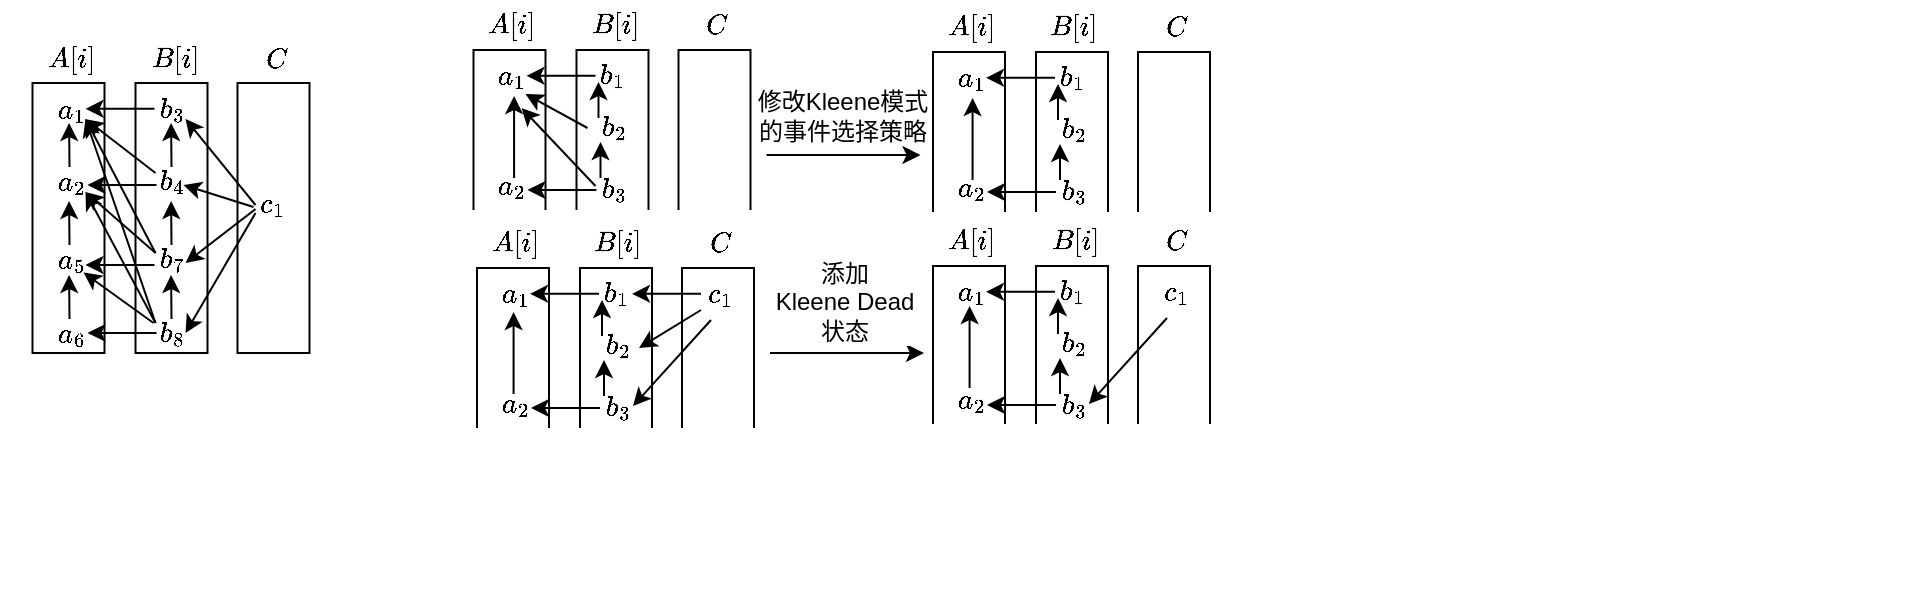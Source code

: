 <mxfile version="26.1.0">
  <diagram name="第 1 页" id="AI3fLJ1SrW26-yVC4oN6">
    <mxGraphModel dx="237" dy="973" grid="0" gridSize="10" guides="1" tooltips="1" connect="1" arrows="1" fold="1" page="0" pageScale="1" pageWidth="1200" pageHeight="1920" math="1" shadow="0">
      <root>
        <mxCell id="0" />
        <mxCell id="1" parent="0" />
        <mxCell id="QqardKdHSsVyAJ3v5-Pz-20" value="" style="group" vertex="1" connectable="0" parent="1">
          <mxGeometry x="1340.25" y="-164" width="47.5" height="135" as="geometry" />
        </mxCell>
        <mxCell id="QqardKdHSsVyAJ3v5-Pz-21" value="" style="rounded=0;whiteSpace=wrap;html=1;" vertex="1" parent="QqardKdHSsVyAJ3v5-Pz-20">
          <mxGeometry x="5" width="36" height="135" as="geometry" />
        </mxCell>
        <mxCell id="QqardKdHSsVyAJ3v5-Pz-22" value="`b_1`" style="text;html=1;align=center;verticalAlign=middle;resizable=0;points=[];autosize=1;strokeColor=none;fillColor=none;" vertex="1" parent="QqardKdHSsVyAJ3v5-Pz-20">
          <mxGeometry width="46" height="26" as="geometry" />
        </mxCell>
        <mxCell id="QqardKdHSsVyAJ3v5-Pz-23" value="`b_2`" style="text;html=1;align=center;verticalAlign=middle;resizable=0;points=[];autosize=1;strokeColor=none;fillColor=none;" vertex="1" parent="QqardKdHSsVyAJ3v5-Pz-20">
          <mxGeometry x="0.75" y="26" width="46" height="26" as="geometry" />
        </mxCell>
        <mxCell id="QqardKdHSsVyAJ3v5-Pz-24" value="`b_3`" style="text;html=1;align=center;verticalAlign=middle;resizable=0;points=[];autosize=1;strokeColor=none;fillColor=none;" vertex="1" parent="QqardKdHSsVyAJ3v5-Pz-20">
          <mxGeometry x="0.75" y="57" width="46" height="26" as="geometry" />
        </mxCell>
        <mxCell id="QqardKdHSsVyAJ3v5-Pz-25" value="" style="endArrow=classic;html=1;rounded=0;" edge="1" parent="QqardKdHSsVyAJ3v5-Pz-20">
          <mxGeometry width="50" height="50" relative="1" as="geometry">
            <mxPoint x="16" y="34" as="sourcePoint" />
            <mxPoint x="16" y="16" as="targetPoint" />
          </mxGeometry>
        </mxCell>
        <mxCell id="QqardKdHSsVyAJ3v5-Pz-26" value="" style="endArrow=classic;html=1;rounded=0;" edge="1" parent="QqardKdHSsVyAJ3v5-Pz-20">
          <mxGeometry width="50" height="50" relative="1" as="geometry">
            <mxPoint x="17" y="64" as="sourcePoint" />
            <mxPoint x="17" y="46" as="targetPoint" />
          </mxGeometry>
        </mxCell>
        <mxCell id="QqardKdHSsVyAJ3v5-Pz-27" value="" style="endArrow=classic;html=1;rounded=0;" edge="1" parent="QqardKdHSsVyAJ3v5-Pz-20">
          <mxGeometry width="50" height="50" relative="1" as="geometry">
            <mxPoint x="14.5" y="12.93" as="sourcePoint" />
            <mxPoint x="-20" y="12.93" as="targetPoint" />
          </mxGeometry>
        </mxCell>
        <mxCell id="QqardKdHSsVyAJ3v5-Pz-28" value="" style="group" vertex="1" connectable="0" parent="1">
          <mxGeometry x="1391.25" y="-164" width="49" height="135" as="geometry" />
        </mxCell>
        <mxCell id="QqardKdHSsVyAJ3v5-Pz-29" value="" style="rounded=0;whiteSpace=wrap;html=1;" vertex="1" parent="QqardKdHSsVyAJ3v5-Pz-28">
          <mxGeometry x="5" width="36" height="135" as="geometry" />
        </mxCell>
        <mxCell id="QqardKdHSsVyAJ3v5-Pz-30" value="`A[i]`" style="text;html=1;align=center;verticalAlign=middle;resizable=0;points=[];autosize=1;strokeColor=none;fillColor=none;" vertex="1" parent="1">
          <mxGeometry x="1290.75" y="-189" width="43" height="26" as="geometry" />
        </mxCell>
        <mxCell id="QqardKdHSsVyAJ3v5-Pz-31" value="`B[i]`" style="text;html=1;align=center;verticalAlign=middle;resizable=0;points=[];autosize=1;strokeColor=none;fillColor=none;" vertex="1" parent="1">
          <mxGeometry x="1342" y="-189" width="43" height="26" as="geometry" />
        </mxCell>
        <mxCell id="QqardKdHSsVyAJ3v5-Pz-32" value="`C`" style="text;html=1;align=center;verticalAlign=middle;resizable=0;points=[];autosize=1;strokeColor=none;fillColor=none;" vertex="1" parent="1">
          <mxGeometry x="1397.5" y="-189" width="35" height="26" as="geometry" />
        </mxCell>
        <mxCell id="QqardKdHSsVyAJ3v5-Pz-33" value="" style="rounded=0;whiteSpace=wrap;html=1;fillColor=none;" vertex="1" parent="1">
          <mxGeometry x="1293.75" y="-164" width="36" height="135" as="geometry" />
        </mxCell>
        <mxCell id="QqardKdHSsVyAJ3v5-Pz-34" value="`a_1`" style="text;html=1;align=center;verticalAlign=middle;resizable=0;points=[];autosize=1;strokeColor=none;fillColor=none;" vertex="1" parent="1">
          <mxGeometry x="1289.25" y="-164" width="46" height="26" as="geometry" />
        </mxCell>
        <mxCell id="QqardKdHSsVyAJ3v5-Pz-35" value="" style="rounded=0;whiteSpace=wrap;html=1;strokeColor=none;" vertex="1" parent="1">
          <mxGeometry x="1289.25" y="-84" width="148.5" height="60" as="geometry" />
        </mxCell>
        <mxCell id="QqardKdHSsVyAJ3v5-Pz-36" value="" style="endArrow=classic;html=1;rounded=0;" edge="1" parent="1">
          <mxGeometry width="50" height="50" relative="1" as="geometry">
            <mxPoint x="1350.75" y="-125" as="sourcePoint" />
            <mxPoint x="1319.75" y="-142" as="targetPoint" />
          </mxGeometry>
        </mxCell>
        <mxCell id="QqardKdHSsVyAJ3v5-Pz-37" value="`a_2`" style="text;html=1;align=center;verticalAlign=middle;resizable=0;points=[];autosize=1;strokeColor=none;fillColor=none;" vertex="1" parent="1">
          <mxGeometry x="1289.25" y="-109.5" width="46" height="26" as="geometry" />
        </mxCell>
        <mxCell id="QqardKdHSsVyAJ3v5-Pz-38" value="" style="endArrow=classic;html=1;rounded=0;" edge="1" parent="1">
          <mxGeometry width="50" height="50" relative="1" as="geometry">
            <mxPoint x="1355.25" y="-94.05" as="sourcePoint" />
            <mxPoint x="1320.75" y="-94.05" as="targetPoint" />
          </mxGeometry>
        </mxCell>
        <mxCell id="QqardKdHSsVyAJ3v5-Pz-39" value="" style="endArrow=classic;html=1;rounded=0;" edge="1" parent="1">
          <mxGeometry width="50" height="50" relative="1" as="geometry">
            <mxPoint x="1354.75" y="-96" as="sourcePoint" />
            <mxPoint x="1317.75" y="-135" as="targetPoint" />
          </mxGeometry>
        </mxCell>
        <mxCell id="QqardKdHSsVyAJ3v5-Pz-40" value="" style="group" vertex="1" connectable="0" parent="1">
          <mxGeometry x="1342" y="-55" width="47.5" height="135" as="geometry" />
        </mxCell>
        <mxCell id="QqardKdHSsVyAJ3v5-Pz-41" value="" style="rounded=0;whiteSpace=wrap;html=1;" vertex="1" parent="QqardKdHSsVyAJ3v5-Pz-40">
          <mxGeometry x="5" width="36" height="135" as="geometry" />
        </mxCell>
        <mxCell id="QqardKdHSsVyAJ3v5-Pz-42" value="`b_1`" style="text;html=1;align=center;verticalAlign=middle;resizable=0;points=[];autosize=1;strokeColor=none;fillColor=none;" vertex="1" parent="QqardKdHSsVyAJ3v5-Pz-40">
          <mxGeometry width="46" height="26" as="geometry" />
        </mxCell>
        <mxCell id="QqardKdHSsVyAJ3v5-Pz-43" value="`b_2`" style="text;html=1;align=center;verticalAlign=middle;resizable=0;points=[];autosize=1;strokeColor=none;fillColor=none;" vertex="1" parent="QqardKdHSsVyAJ3v5-Pz-40">
          <mxGeometry x="0.75" y="26" width="46" height="26" as="geometry" />
        </mxCell>
        <mxCell id="QqardKdHSsVyAJ3v5-Pz-44" value="`b_3`" style="text;html=1;align=center;verticalAlign=middle;resizable=0;points=[];autosize=1;strokeColor=none;fillColor=none;" vertex="1" parent="QqardKdHSsVyAJ3v5-Pz-40">
          <mxGeometry x="0.75" y="57" width="46" height="26" as="geometry" />
        </mxCell>
        <mxCell id="QqardKdHSsVyAJ3v5-Pz-45" value="" style="endArrow=classic;html=1;rounded=0;" edge="1" parent="QqardKdHSsVyAJ3v5-Pz-40">
          <mxGeometry width="50" height="50" relative="1" as="geometry">
            <mxPoint x="16" y="34" as="sourcePoint" />
            <mxPoint x="16" y="16" as="targetPoint" />
          </mxGeometry>
        </mxCell>
        <mxCell id="QqardKdHSsVyAJ3v5-Pz-46" value="" style="endArrow=classic;html=1;rounded=0;" edge="1" parent="QqardKdHSsVyAJ3v5-Pz-40">
          <mxGeometry width="50" height="50" relative="1" as="geometry">
            <mxPoint x="17" y="64" as="sourcePoint" />
            <mxPoint x="17" y="46" as="targetPoint" />
          </mxGeometry>
        </mxCell>
        <mxCell id="QqardKdHSsVyAJ3v5-Pz-47" value="" style="endArrow=classic;html=1;rounded=0;" edge="1" parent="QqardKdHSsVyAJ3v5-Pz-40">
          <mxGeometry width="50" height="50" relative="1" as="geometry">
            <mxPoint x="14.5" y="12.93" as="sourcePoint" />
            <mxPoint x="-20" y="12.93" as="targetPoint" />
          </mxGeometry>
        </mxCell>
        <mxCell id="QqardKdHSsVyAJ3v5-Pz-48" value="" style="group" vertex="1" connectable="0" parent="1">
          <mxGeometry x="1393" y="-55" width="47.5" height="135" as="geometry" />
        </mxCell>
        <mxCell id="QqardKdHSsVyAJ3v5-Pz-49" value="" style="rounded=0;whiteSpace=wrap;html=1;" vertex="1" parent="QqardKdHSsVyAJ3v5-Pz-48">
          <mxGeometry x="5" width="36" height="135" as="geometry" />
        </mxCell>
        <mxCell id="QqardKdHSsVyAJ3v5-Pz-50" value="`c_1`" style="text;html=1;align=center;verticalAlign=middle;resizable=0;points=[];autosize=1;strokeColor=none;fillColor=none;" vertex="1" parent="QqardKdHSsVyAJ3v5-Pz-48">
          <mxGeometry x="1" width="45" height="26" as="geometry" />
        </mxCell>
        <mxCell id="QqardKdHSsVyAJ3v5-Pz-51" value="" style="endArrow=classic;html=1;rounded=0;" edge="1" parent="QqardKdHSsVyAJ3v5-Pz-48">
          <mxGeometry width="50" height="50" relative="1" as="geometry">
            <mxPoint x="14.5" y="12.93" as="sourcePoint" />
            <mxPoint x="-20" y="12.93" as="targetPoint" />
          </mxGeometry>
        </mxCell>
        <mxCell id="QqardKdHSsVyAJ3v5-Pz-52" value="`A[i]`" style="text;html=1;align=center;verticalAlign=middle;resizable=0;points=[];autosize=1;strokeColor=none;fillColor=none;" vertex="1" parent="1">
          <mxGeometry x="1292.5" y="-80" width="43" height="26" as="geometry" />
        </mxCell>
        <mxCell id="QqardKdHSsVyAJ3v5-Pz-53" value="`B[i]`" style="text;html=1;align=center;verticalAlign=middle;resizable=0;points=[];autosize=1;strokeColor=none;fillColor=none;" vertex="1" parent="1">
          <mxGeometry x="1343.75" y="-80" width="43" height="26" as="geometry" />
        </mxCell>
        <mxCell id="QqardKdHSsVyAJ3v5-Pz-54" value="`C`" style="text;html=1;align=center;verticalAlign=middle;resizable=0;points=[];autosize=1;strokeColor=none;fillColor=none;" vertex="1" parent="1">
          <mxGeometry x="1399.25" y="-80" width="35" height="26" as="geometry" />
        </mxCell>
        <mxCell id="QqardKdHSsVyAJ3v5-Pz-55" value="" style="rounded=0;whiteSpace=wrap;html=1;fillColor=none;" vertex="1" parent="1">
          <mxGeometry x="1295.5" y="-55" width="36" height="135" as="geometry" />
        </mxCell>
        <mxCell id="QqardKdHSsVyAJ3v5-Pz-56" value="`a_1`" style="text;html=1;align=center;verticalAlign=middle;resizable=0;points=[];autosize=1;strokeColor=none;fillColor=none;" vertex="1" parent="1">
          <mxGeometry x="1291" y="-55" width="46" height="26" as="geometry" />
        </mxCell>
        <mxCell id="QqardKdHSsVyAJ3v5-Pz-57" value="" style="rounded=0;whiteSpace=wrap;html=1;strokeColor=none;" vertex="1" parent="1">
          <mxGeometry x="1291" y="25" width="148.5" height="60" as="geometry" />
        </mxCell>
        <mxCell id="QqardKdHSsVyAJ3v5-Pz-58" value="" style="endArrow=classic;html=1;rounded=0;" edge="1" parent="1">
          <mxGeometry width="50" height="50" relative="1" as="geometry">
            <mxPoint x="1407.5" y="-34" as="sourcePoint" />
            <mxPoint x="1376.5" y="-15" as="targetPoint" />
          </mxGeometry>
        </mxCell>
        <mxCell id="QqardKdHSsVyAJ3v5-Pz-59" value="" style="endArrow=classic;html=1;rounded=0;" edge="1" parent="1">
          <mxGeometry width="50" height="50" relative="1" as="geometry">
            <mxPoint x="1412.5" y="-29" as="sourcePoint" />
            <mxPoint x="1373.5" y="14" as="targetPoint" />
          </mxGeometry>
        </mxCell>
        <mxCell id="QqardKdHSsVyAJ3v5-Pz-60" value="`a_2`" style="text;html=1;align=center;verticalAlign=middle;resizable=0;points=[];autosize=1;strokeColor=none;fillColor=none;" vertex="1" parent="1">
          <mxGeometry x="1291" y="-0.5" width="46" height="26" as="geometry" />
        </mxCell>
        <mxCell id="QqardKdHSsVyAJ3v5-Pz-61" value="" style="endArrow=classic;html=1;rounded=0;" edge="1" parent="1">
          <mxGeometry width="50" height="50" relative="1" as="geometry">
            <mxPoint x="1357" y="14.95" as="sourcePoint" />
            <mxPoint x="1322.5" y="14.95" as="targetPoint" />
          </mxGeometry>
        </mxCell>
        <mxCell id="QqardKdHSsVyAJ3v5-Pz-62" value="" style="group" vertex="1" connectable="0" parent="1">
          <mxGeometry x="1570" y="-163" width="47.5" height="135" as="geometry" />
        </mxCell>
        <mxCell id="QqardKdHSsVyAJ3v5-Pz-63" value="" style="rounded=0;whiteSpace=wrap;html=1;" vertex="1" parent="QqardKdHSsVyAJ3v5-Pz-62">
          <mxGeometry x="5" width="36" height="135" as="geometry" />
        </mxCell>
        <mxCell id="QqardKdHSsVyAJ3v5-Pz-64" value="`b_1`" style="text;html=1;align=center;verticalAlign=middle;resizable=0;points=[];autosize=1;strokeColor=none;fillColor=none;" vertex="1" parent="QqardKdHSsVyAJ3v5-Pz-62">
          <mxGeometry width="46" height="26" as="geometry" />
        </mxCell>
        <mxCell id="QqardKdHSsVyAJ3v5-Pz-65" value="`b_2`" style="text;html=1;align=center;verticalAlign=middle;resizable=0;points=[];autosize=1;strokeColor=none;fillColor=none;" vertex="1" parent="QqardKdHSsVyAJ3v5-Pz-62">
          <mxGeometry x="0.75" y="26" width="46" height="26" as="geometry" />
        </mxCell>
        <mxCell id="QqardKdHSsVyAJ3v5-Pz-66" value="`b_3`" style="text;html=1;align=center;verticalAlign=middle;resizable=0;points=[];autosize=1;strokeColor=none;fillColor=none;" vertex="1" parent="QqardKdHSsVyAJ3v5-Pz-62">
          <mxGeometry x="0.75" y="57" width="46" height="26" as="geometry" />
        </mxCell>
        <mxCell id="QqardKdHSsVyAJ3v5-Pz-67" value="" style="endArrow=classic;html=1;rounded=0;" edge="1" parent="QqardKdHSsVyAJ3v5-Pz-62">
          <mxGeometry width="50" height="50" relative="1" as="geometry">
            <mxPoint x="16" y="34" as="sourcePoint" />
            <mxPoint x="16" y="16" as="targetPoint" />
          </mxGeometry>
        </mxCell>
        <mxCell id="QqardKdHSsVyAJ3v5-Pz-68" value="" style="endArrow=classic;html=1;rounded=0;" edge="1" parent="QqardKdHSsVyAJ3v5-Pz-62">
          <mxGeometry width="50" height="50" relative="1" as="geometry">
            <mxPoint x="17" y="64" as="sourcePoint" />
            <mxPoint x="17" y="46" as="targetPoint" />
          </mxGeometry>
        </mxCell>
        <mxCell id="QqardKdHSsVyAJ3v5-Pz-69" value="" style="endArrow=classic;html=1;rounded=0;" edge="1" parent="QqardKdHSsVyAJ3v5-Pz-62">
          <mxGeometry width="50" height="50" relative="1" as="geometry">
            <mxPoint x="14.5" y="12.93" as="sourcePoint" />
            <mxPoint x="-20" y="12.93" as="targetPoint" />
          </mxGeometry>
        </mxCell>
        <mxCell id="QqardKdHSsVyAJ3v5-Pz-70" value="" style="group" vertex="1" connectable="0" parent="1">
          <mxGeometry x="1621" y="-163" width="49" height="135" as="geometry" />
        </mxCell>
        <mxCell id="QqardKdHSsVyAJ3v5-Pz-71" value="" style="rounded=0;whiteSpace=wrap;html=1;" vertex="1" parent="QqardKdHSsVyAJ3v5-Pz-70">
          <mxGeometry x="5" width="36" height="135" as="geometry" />
        </mxCell>
        <mxCell id="QqardKdHSsVyAJ3v5-Pz-72" value="`A[i]`" style="text;html=1;align=center;verticalAlign=middle;resizable=0;points=[];autosize=1;strokeColor=none;fillColor=none;" vertex="1" parent="1">
          <mxGeometry x="1520.5" y="-188" width="43" height="26" as="geometry" />
        </mxCell>
        <mxCell id="QqardKdHSsVyAJ3v5-Pz-73" value="`B[i]`" style="text;html=1;align=center;verticalAlign=middle;resizable=0;points=[];autosize=1;strokeColor=none;fillColor=none;" vertex="1" parent="1">
          <mxGeometry x="1571.75" y="-188" width="43" height="26" as="geometry" />
        </mxCell>
        <mxCell id="QqardKdHSsVyAJ3v5-Pz-74" value="`C`" style="text;html=1;align=center;verticalAlign=middle;resizable=0;points=[];autosize=1;strokeColor=none;fillColor=none;" vertex="1" parent="1">
          <mxGeometry x="1627.25" y="-188" width="35" height="26" as="geometry" />
        </mxCell>
        <mxCell id="QqardKdHSsVyAJ3v5-Pz-75" value="" style="rounded=0;whiteSpace=wrap;html=1;fillColor=none;" vertex="1" parent="1">
          <mxGeometry x="1523.5" y="-163" width="36" height="135" as="geometry" />
        </mxCell>
        <mxCell id="QqardKdHSsVyAJ3v5-Pz-76" value="`a_1`" style="text;html=1;align=center;verticalAlign=middle;resizable=0;points=[];autosize=1;strokeColor=none;fillColor=none;" vertex="1" parent="1">
          <mxGeometry x="1519" y="-163" width="46" height="26" as="geometry" />
        </mxCell>
        <mxCell id="QqardKdHSsVyAJ3v5-Pz-77" value="" style="rounded=0;whiteSpace=wrap;html=1;strokeColor=none;" vertex="1" parent="1">
          <mxGeometry x="1519" y="-83" width="148.5" height="60" as="geometry" />
        </mxCell>
        <mxCell id="QqardKdHSsVyAJ3v5-Pz-78" value="`a_2`" style="text;html=1;align=center;verticalAlign=middle;resizable=0;points=[];autosize=1;strokeColor=none;fillColor=none;" vertex="1" parent="1">
          <mxGeometry x="1519" y="-108.5" width="46" height="26" as="geometry" />
        </mxCell>
        <mxCell id="QqardKdHSsVyAJ3v5-Pz-79" value="" style="endArrow=classic;html=1;rounded=0;" edge="1" parent="1">
          <mxGeometry width="50" height="50" relative="1" as="geometry">
            <mxPoint x="1585" y="-93.05" as="sourcePoint" />
            <mxPoint x="1550.5" y="-93.05" as="targetPoint" />
          </mxGeometry>
        </mxCell>
        <mxCell id="QqardKdHSsVyAJ3v5-Pz-80" value="" style="endArrow=classic;html=1;rounded=0;" edge="1" parent="1">
          <mxGeometry width="50" height="50" relative="1" as="geometry">
            <mxPoint x="1313.79" y="8" as="sourcePoint" />
            <mxPoint x="1313.79" y="-33" as="targetPoint" />
          </mxGeometry>
        </mxCell>
        <mxCell id="QqardKdHSsVyAJ3v5-Pz-81" value="" style="endArrow=classic;html=1;rounded=0;" edge="1" parent="1">
          <mxGeometry width="50" height="50" relative="1" as="geometry">
            <mxPoint x="1543.29" y="-99" as="sourcePoint" />
            <mxPoint x="1543.29" y="-140" as="targetPoint" />
          </mxGeometry>
        </mxCell>
        <mxCell id="QqardKdHSsVyAJ3v5-Pz-82" value="" style="endArrow=classic;html=1;rounded=0;" edge="1" parent="1">
          <mxGeometry width="50" height="50" relative="1" as="geometry">
            <mxPoint x="1314.04" y="-100" as="sourcePoint" />
            <mxPoint x="1314.04" y="-141" as="targetPoint" />
          </mxGeometry>
        </mxCell>
        <mxCell id="QqardKdHSsVyAJ3v5-Pz-84" value="" style="rounded=0;whiteSpace=wrap;html=1;" vertex="1" parent="1">
          <mxGeometry x="1175.75" y="-147.5" width="36" height="135" as="geometry" />
        </mxCell>
        <mxCell id="QqardKdHSsVyAJ3v5-Pz-85" value="" style="rounded=0;whiteSpace=wrap;html=1;fillColor=none;" vertex="1" parent="1">
          <mxGeometry x="1073.25" y="-147.5" width="36" height="135" as="geometry" />
        </mxCell>
        <mxCell id="QqardKdHSsVyAJ3v5-Pz-86" value="" style="group" vertex="1" connectable="0" parent="1">
          <mxGeometry x="1141.75" y="-146.5" width="98" height="168" as="geometry" />
        </mxCell>
        <mxCell id="QqardKdHSsVyAJ3v5-Pz-87" value="" style="rounded=0;whiteSpace=wrap;html=1;" vertex="1" parent="QqardKdHSsVyAJ3v5-Pz-86">
          <mxGeometry x="-17" y="-1" width="36" height="135" as="geometry" />
        </mxCell>
        <mxCell id="QqardKdHSsVyAJ3v5-Pz-88" value="`b_3`" style="text;html=1;align=center;verticalAlign=middle;resizable=0;points=[];autosize=1;strokeColor=none;fillColor=none;" vertex="1" parent="QqardKdHSsVyAJ3v5-Pz-86">
          <mxGeometry x="-22" y="-1" width="46" height="26" as="geometry" />
        </mxCell>
        <mxCell id="QqardKdHSsVyAJ3v5-Pz-89" value="" style="endArrow=classic;html=1;rounded=0;" edge="1" parent="QqardKdHSsVyAJ3v5-Pz-86">
          <mxGeometry width="50" height="50" relative="1" as="geometry">
            <mxPoint x="-7.5" y="11.93" as="sourcePoint" />
            <mxPoint x="-42" y="11.93" as="targetPoint" />
          </mxGeometry>
        </mxCell>
        <mxCell id="QqardKdHSsVyAJ3v5-Pz-90" value="`c_1`" style="text;html=1;align=center;verticalAlign=middle;resizable=0;points=[];autosize=1;strokeColor=none;fillColor=none;" vertex="1" parent="QqardKdHSsVyAJ3v5-Pz-86">
          <mxGeometry x="29" y="46" width="45" height="26" as="geometry" />
        </mxCell>
        <mxCell id="QqardKdHSsVyAJ3v5-Pz-91" value="`b_4`" style="text;html=1;align=center;verticalAlign=middle;resizable=0;points=[];autosize=1;strokeColor=none;fillColor=none;" vertex="1" parent="QqardKdHSsVyAJ3v5-Pz-86">
          <mxGeometry x="-22" y="35" width="46" height="26" as="geometry" />
        </mxCell>
        <mxCell id="QqardKdHSsVyAJ3v5-Pz-92" value="" style="endArrow=classic;html=1;rounded=0;" edge="1" parent="QqardKdHSsVyAJ3v5-Pz-86">
          <mxGeometry width="50" height="50" relative="1" as="geometry">
            <mxPoint x="1" y="41" as="sourcePoint" />
            <mxPoint x="0.79" y="19" as="targetPoint" />
          </mxGeometry>
        </mxCell>
        <mxCell id="QqardKdHSsVyAJ3v5-Pz-93" value="`b_7`" style="text;html=1;align=center;verticalAlign=middle;resizable=0;points=[];autosize=1;strokeColor=none;fillColor=none;" vertex="1" parent="QqardKdHSsVyAJ3v5-Pz-86">
          <mxGeometry x="-22" y="74" width="46" height="26" as="geometry" />
        </mxCell>
        <mxCell id="QqardKdHSsVyAJ3v5-Pz-94" value="" style="endArrow=classic;html=1;rounded=0;" edge="1" parent="QqardKdHSsVyAJ3v5-Pz-86">
          <mxGeometry width="50" height="50" relative="1" as="geometry">
            <mxPoint x="1" y="80" as="sourcePoint" />
            <mxPoint x="0.79" y="58" as="targetPoint" />
          </mxGeometry>
        </mxCell>
        <mxCell id="QqardKdHSsVyAJ3v5-Pz-95" value="`b_8`" style="text;html=1;align=center;verticalAlign=middle;resizable=0;points=[];autosize=1;strokeColor=none;fillColor=none;" vertex="1" parent="QqardKdHSsVyAJ3v5-Pz-86">
          <mxGeometry x="-22" y="111" width="46" height="26" as="geometry" />
        </mxCell>
        <mxCell id="QqardKdHSsVyAJ3v5-Pz-96" value="" style="endArrow=classic;html=1;rounded=0;" edge="1" parent="QqardKdHSsVyAJ3v5-Pz-86">
          <mxGeometry width="50" height="50" relative="1" as="geometry">
            <mxPoint x="1" y="117" as="sourcePoint" />
            <mxPoint x="0.79" y="95" as="targetPoint" />
          </mxGeometry>
        </mxCell>
        <mxCell id="QqardKdHSsVyAJ3v5-Pz-97" value="" style="endArrow=classic;html=1;rounded=0;" edge="1" parent="QqardKdHSsVyAJ3v5-Pz-86">
          <mxGeometry width="50" height="50" relative="1" as="geometry">
            <mxPoint x="-6.5" y="123.94" as="sourcePoint" />
            <mxPoint x="-41" y="123.94" as="targetPoint" />
          </mxGeometry>
        </mxCell>
        <mxCell id="QqardKdHSsVyAJ3v5-Pz-98" value="" style="endArrow=classic;html=1;rounded=0;" edge="1" parent="QqardKdHSsVyAJ3v5-Pz-86">
          <mxGeometry width="50" height="50" relative="1" as="geometry">
            <mxPoint x="-7" y="44" as="sourcePoint" />
            <mxPoint x="-42" y="17" as="targetPoint" />
          </mxGeometry>
        </mxCell>
        <mxCell id="QqardKdHSsVyAJ3v5-Pz-99" value="" style="endArrow=classic;html=1;rounded=0;" edge="1" parent="QqardKdHSsVyAJ3v5-Pz-86">
          <mxGeometry width="50" height="50" relative="1" as="geometry">
            <mxPoint x="43" y="60" as="sourcePoint" />
            <mxPoint x="8" y="17.0" as="targetPoint" />
          </mxGeometry>
        </mxCell>
        <mxCell id="QqardKdHSsVyAJ3v5-Pz-100" value="" style="endArrow=classic;html=1;rounded=0;" edge="1" parent="QqardKdHSsVyAJ3v5-Pz-86">
          <mxGeometry width="50" height="50" relative="1" as="geometry">
            <mxPoint x="42" y="61" as="sourcePoint" />
            <mxPoint x="7" y="50" as="targetPoint" />
          </mxGeometry>
        </mxCell>
        <mxCell id="QqardKdHSsVyAJ3v5-Pz-101" value="" style="endArrow=classic;html=1;rounded=0;" edge="1" parent="QqardKdHSsVyAJ3v5-Pz-86">
          <mxGeometry width="50" height="50" relative="1" as="geometry">
            <mxPoint x="43" y="62" as="sourcePoint" />
            <mxPoint x="8" y="89" as="targetPoint" />
          </mxGeometry>
        </mxCell>
        <mxCell id="QqardKdHSsVyAJ3v5-Pz-102" value="" style="endArrow=classic;html=1;rounded=0;" edge="1" parent="QqardKdHSsVyAJ3v5-Pz-86">
          <mxGeometry width="50" height="50" relative="1" as="geometry">
            <mxPoint x="43" y="64" as="sourcePoint" />
            <mxPoint x="8" y="124" as="targetPoint" />
          </mxGeometry>
        </mxCell>
        <mxCell id="QqardKdHSsVyAJ3v5-Pz-103" value="`a_1`" style="text;html=1;align=center;verticalAlign=middle;resizable=0;points=[];autosize=1;strokeColor=none;fillColor=none;" vertex="1" parent="1">
          <mxGeometry x="1068.75" y="-147.5" width="46" height="26" as="geometry" />
        </mxCell>
        <mxCell id="QqardKdHSsVyAJ3v5-Pz-104" value="`a_2`" style="text;html=1;align=center;verticalAlign=middle;resizable=0;points=[];autosize=1;strokeColor=none;fillColor=none;" vertex="1" parent="1">
          <mxGeometry x="1068.75" y="-111.5" width="46" height="26" as="geometry" />
        </mxCell>
        <mxCell id="QqardKdHSsVyAJ3v5-Pz-105" value="`A[i]`" style="text;html=1;align=center;verticalAlign=middle;resizable=0;points=[];autosize=1;strokeColor=none;fillColor=none;" vertex="1" parent="1">
          <mxGeometry x="1070.25" y="-172.5" width="43" height="26" as="geometry" />
        </mxCell>
        <mxCell id="QqardKdHSsVyAJ3v5-Pz-106" value="`B[i]`" style="text;html=1;align=center;verticalAlign=middle;resizable=0;points=[];autosize=1;strokeColor=none;fillColor=none;" vertex="1" parent="1">
          <mxGeometry x="1122.5" y="-172.5" width="43" height="26" as="geometry" />
        </mxCell>
        <mxCell id="QqardKdHSsVyAJ3v5-Pz-107" value="`C`" style="text;html=1;align=center;verticalAlign=middle;resizable=0;points=[];autosize=1;strokeColor=none;fillColor=none;" vertex="1" parent="1">
          <mxGeometry x="1177" y="-172.5" width="35" height="26" as="geometry" />
        </mxCell>
        <mxCell id="QqardKdHSsVyAJ3v5-Pz-108" value="" style="endArrow=classic;html=1;rounded=0;" edge="1" parent="1">
          <mxGeometry width="50" height="50" relative="1" as="geometry">
            <mxPoint x="1091.75" y="-105.5" as="sourcePoint" />
            <mxPoint x="1091.54" y="-127.5" as="targetPoint" />
          </mxGeometry>
        </mxCell>
        <mxCell id="QqardKdHSsVyAJ3v5-Pz-109" value="" style="rounded=0;whiteSpace=wrap;html=1;strokeColor=none;" vertex="1" parent="1">
          <mxGeometry x="1868.75" y="47" width="148.5" height="60" as="geometry" />
        </mxCell>
        <mxCell id="QqardKdHSsVyAJ3v5-Pz-110" value="" style="rounded=0;whiteSpace=wrap;html=1;strokeColor=none;" vertex="1" parent="1">
          <mxGeometry x="1057" y="1.5" width="174" height="60" as="geometry" />
        </mxCell>
        <mxCell id="QqardKdHSsVyAJ3v5-Pz-111" value="`a_5`" style="text;html=1;align=center;verticalAlign=middle;resizable=0;points=[];autosize=1;strokeColor=none;fillColor=none;" vertex="1" parent="1">
          <mxGeometry x="1068.75" y="-72.5" width="46" height="26" as="geometry" />
        </mxCell>
        <mxCell id="QqardKdHSsVyAJ3v5-Pz-112" value="" style="endArrow=classic;html=1;rounded=0;" edge="1" parent="1">
          <mxGeometry width="50" height="50" relative="1" as="geometry">
            <mxPoint x="1091.75" y="-66.5" as="sourcePoint" />
            <mxPoint x="1091.54" y="-88.5" as="targetPoint" />
          </mxGeometry>
        </mxCell>
        <mxCell id="QqardKdHSsVyAJ3v5-Pz-113" value="`a_6`" style="text;html=1;align=center;verticalAlign=middle;resizable=0;points=[];autosize=1;strokeColor=none;fillColor=none;" vertex="1" parent="1">
          <mxGeometry x="1068.75" y="-35.5" width="46" height="26" as="geometry" />
        </mxCell>
        <mxCell id="QqardKdHSsVyAJ3v5-Pz-114" value="" style="endArrow=classic;html=1;rounded=0;" edge="1" parent="1">
          <mxGeometry width="50" height="50" relative="1" as="geometry">
            <mxPoint x="1091.75" y="-29.5" as="sourcePoint" />
            <mxPoint x="1091.54" y="-51.5" as="targetPoint" />
          </mxGeometry>
        </mxCell>
        <mxCell id="QqardKdHSsVyAJ3v5-Pz-115" value="" style="endArrow=classic;html=1;rounded=0;" edge="1" parent="1">
          <mxGeometry width="50" height="50" relative="1" as="geometry">
            <mxPoint x="1135.25" y="-96.5" as="sourcePoint" />
            <mxPoint x="1100.75" y="-96.5" as="targetPoint" />
          </mxGeometry>
        </mxCell>
        <mxCell id="QqardKdHSsVyAJ3v5-Pz-116" value="" style="endArrow=classic;html=1;rounded=0;" edge="1" parent="1">
          <mxGeometry width="50" height="50" relative="1" as="geometry">
            <mxPoint x="1134.25" y="-56.5" as="sourcePoint" />
            <mxPoint x="1099.75" y="-56.5" as="targetPoint" />
          </mxGeometry>
        </mxCell>
        <mxCell id="QqardKdHSsVyAJ3v5-Pz-117" value="" style="endArrow=classic;html=1;rounded=0;" edge="1" parent="1">
          <mxGeometry width="50" height="50" relative="1" as="geometry">
            <mxPoint x="1134.75" y="-62.5" as="sourcePoint" />
            <mxPoint x="1099.75" y="-129.5" as="targetPoint" />
          </mxGeometry>
        </mxCell>
        <mxCell id="QqardKdHSsVyAJ3v5-Pz-118" value="" style="endArrow=classic;html=1;rounded=0;" edge="1" parent="1">
          <mxGeometry width="50" height="50" relative="1" as="geometry">
            <mxPoint x="1134.75" y="-27.5" as="sourcePoint" />
            <mxPoint x="1099.75" y="-129.5" as="targetPoint" />
          </mxGeometry>
        </mxCell>
        <mxCell id="QqardKdHSsVyAJ3v5-Pz-119" value="" style="endArrow=classic;html=1;rounded=0;" edge="1" parent="1">
          <mxGeometry width="50" height="50" relative="1" as="geometry">
            <mxPoint x="1134.75" y="-62.5" as="sourcePoint" />
            <mxPoint x="1099.75" y="-93" as="targetPoint" />
          </mxGeometry>
        </mxCell>
        <mxCell id="QqardKdHSsVyAJ3v5-Pz-120" value="" style="endArrow=classic;html=1;rounded=0;" edge="1" parent="1">
          <mxGeometry width="50" height="50" relative="1" as="geometry">
            <mxPoint x="1134.75" y="-27.5" as="sourcePoint" />
            <mxPoint x="1099.75" y="-93" as="targetPoint" />
          </mxGeometry>
        </mxCell>
        <mxCell id="QqardKdHSsVyAJ3v5-Pz-121" value="" style="endArrow=classic;html=1;rounded=0;" edge="1" parent="1">
          <mxGeometry width="50" height="50" relative="1" as="geometry">
            <mxPoint x="1133.75" y="-27.5" as="sourcePoint" />
            <mxPoint x="1098.75" y="-52.75" as="targetPoint" />
          </mxGeometry>
        </mxCell>
        <mxCell id="QqardKdHSsVyAJ3v5-Pz-122" value="" style="endArrow=classic;html=1;rounded=0;" edge="1" parent="1">
          <mxGeometry width="50" height="50" relative="1" as="geometry">
            <mxPoint x="1440.25" y="-111.5" as="sourcePoint" />
            <mxPoint x="1517.25" y="-111.5" as="targetPoint" />
          </mxGeometry>
        </mxCell>
        <mxCell id="QqardKdHSsVyAJ3v5-Pz-126" value="&lt;span style=&quot;font-size: 12px;&quot;&gt;修改Kleene模式&lt;/span&gt;&lt;div style=&quot;font-size: 12px;&quot;&gt;的事件选择策略&lt;/div&gt;" style="edgeLabel;html=1;align=center;verticalAlign=middle;resizable=0;points=[];" vertex="1" connectable="0" parent="QqardKdHSsVyAJ3v5-Pz-122">
          <mxGeometry x="-0.301" y="1" relative="1" as="geometry">
            <mxPoint x="10" y="-19" as="offset" />
          </mxGeometry>
        </mxCell>
        <mxCell id="QqardKdHSsVyAJ3v5-Pz-127" value="" style="group" vertex="1" connectable="0" parent="1">
          <mxGeometry x="1519" y="-81" width="149" height="186" as="geometry" />
        </mxCell>
        <mxCell id="QqardKdHSsVyAJ3v5-Pz-1" value="" style="rounded=0;whiteSpace=wrap;html=1;" vertex="1" parent="QqardKdHSsVyAJ3v5-Pz-127">
          <mxGeometry x="107" y="25" width="36" height="135" as="geometry" />
        </mxCell>
        <mxCell id="QqardKdHSsVyAJ3v5-Pz-2" value="" style="rounded=0;whiteSpace=wrap;html=1;fillColor=none;" vertex="1" parent="QqardKdHSsVyAJ3v5-Pz-127">
          <mxGeometry x="4.5" y="25" width="36" height="135" as="geometry" />
        </mxCell>
        <mxCell id="QqardKdHSsVyAJ3v5-Pz-3" value="" style="group" vertex="1" connectable="0" parent="QqardKdHSsVyAJ3v5-Pz-127">
          <mxGeometry x="73" y="26" width="76" height="160" as="geometry" />
        </mxCell>
        <mxCell id="QqardKdHSsVyAJ3v5-Pz-4" value="" style="rounded=0;whiteSpace=wrap;html=1;" vertex="1" parent="QqardKdHSsVyAJ3v5-Pz-3">
          <mxGeometry x="-17" y="-1" width="36" height="135" as="geometry" />
        </mxCell>
        <mxCell id="QqardKdHSsVyAJ3v5-Pz-5" value="`b_1`" style="text;html=1;align=center;verticalAlign=middle;resizable=0;points=[];autosize=1;strokeColor=none;fillColor=none;" vertex="1" parent="QqardKdHSsVyAJ3v5-Pz-3">
          <mxGeometry x="-22" y="-1" width="46" height="26" as="geometry" />
        </mxCell>
        <mxCell id="QqardKdHSsVyAJ3v5-Pz-6" value="`b_2`" style="text;html=1;align=center;verticalAlign=middle;resizable=0;points=[];autosize=1;strokeColor=none;fillColor=none;" vertex="1" parent="QqardKdHSsVyAJ3v5-Pz-3">
          <mxGeometry x="-21.25" y="25" width="46" height="26" as="geometry" />
        </mxCell>
        <mxCell id="QqardKdHSsVyAJ3v5-Pz-7" value="`b_3`" style="text;html=1;align=center;verticalAlign=middle;resizable=0;points=[];autosize=1;strokeColor=none;fillColor=none;" vertex="1" parent="QqardKdHSsVyAJ3v5-Pz-3">
          <mxGeometry x="-21.25" y="56" width="46" height="26" as="geometry" />
        </mxCell>
        <mxCell id="QqardKdHSsVyAJ3v5-Pz-8" value="" style="endArrow=classic;html=1;rounded=0;" edge="1" parent="QqardKdHSsVyAJ3v5-Pz-3">
          <mxGeometry width="50" height="50" relative="1" as="geometry">
            <mxPoint x="-6" y="33" as="sourcePoint" />
            <mxPoint x="-6" y="15" as="targetPoint" />
          </mxGeometry>
        </mxCell>
        <mxCell id="QqardKdHSsVyAJ3v5-Pz-9" value="" style="endArrow=classic;html=1;rounded=0;" edge="1" parent="QqardKdHSsVyAJ3v5-Pz-3">
          <mxGeometry width="50" height="50" relative="1" as="geometry">
            <mxPoint x="-5" y="63" as="sourcePoint" />
            <mxPoint x="-5" y="45" as="targetPoint" />
          </mxGeometry>
        </mxCell>
        <mxCell id="QqardKdHSsVyAJ3v5-Pz-10" value="" style="endArrow=classic;html=1;rounded=0;" edge="1" parent="QqardKdHSsVyAJ3v5-Pz-3">
          <mxGeometry width="50" height="50" relative="1" as="geometry">
            <mxPoint x="-7.5" y="11.93" as="sourcePoint" />
            <mxPoint x="-42" y="11.93" as="targetPoint" />
          </mxGeometry>
        </mxCell>
        <mxCell id="QqardKdHSsVyAJ3v5-Pz-11" value="" style="rounded=0;whiteSpace=wrap;html=1;strokeColor=none;" vertex="1" parent="QqardKdHSsVyAJ3v5-Pz-3">
          <mxGeometry x="-72.5" y="78" width="148.5" height="60" as="geometry" />
        </mxCell>
        <mxCell id="QqardKdHSsVyAJ3v5-Pz-12" value="`c_1`" style="text;html=1;align=center;verticalAlign=middle;resizable=0;points=[];autosize=1;strokeColor=none;fillColor=none;" vertex="1" parent="QqardKdHSsVyAJ3v5-Pz-127">
          <mxGeometry x="103" y="25" width="45" height="26" as="geometry" />
        </mxCell>
        <mxCell id="QqardKdHSsVyAJ3v5-Pz-13" value="`a_1`" style="text;html=1;align=center;verticalAlign=middle;resizable=0;points=[];autosize=1;strokeColor=none;fillColor=none;" vertex="1" parent="QqardKdHSsVyAJ3v5-Pz-127">
          <mxGeometry y="25" width="46" height="26" as="geometry" />
        </mxCell>
        <mxCell id="QqardKdHSsVyAJ3v5-Pz-14" value="" style="endArrow=classic;html=1;rounded=0;" edge="1" parent="QqardKdHSsVyAJ3v5-Pz-127">
          <mxGeometry width="50" height="50" relative="1" as="geometry">
            <mxPoint x="121.5" y="51" as="sourcePoint" />
            <mxPoint x="82.5" y="94" as="targetPoint" />
          </mxGeometry>
        </mxCell>
        <mxCell id="QqardKdHSsVyAJ3v5-Pz-15" value="`a_2`" style="text;html=1;align=center;verticalAlign=middle;resizable=0;points=[];autosize=1;strokeColor=none;fillColor=none;" vertex="1" parent="QqardKdHSsVyAJ3v5-Pz-127">
          <mxGeometry y="79" width="46" height="26" as="geometry" />
        </mxCell>
        <mxCell id="QqardKdHSsVyAJ3v5-Pz-16" value="" style="endArrow=classic;html=1;rounded=0;" edge="1" parent="QqardKdHSsVyAJ3v5-Pz-127">
          <mxGeometry width="50" height="50" relative="1" as="geometry">
            <mxPoint x="66" y="94.45" as="sourcePoint" />
            <mxPoint x="31.5" y="94.45" as="targetPoint" />
          </mxGeometry>
        </mxCell>
        <mxCell id="QqardKdHSsVyAJ3v5-Pz-17" value="`A[i]`" style="text;html=1;align=center;verticalAlign=middle;resizable=0;points=[];autosize=1;strokeColor=none;fillColor=none;" vertex="1" parent="QqardKdHSsVyAJ3v5-Pz-127">
          <mxGeometry x="1.5" width="43" height="26" as="geometry" />
        </mxCell>
        <mxCell id="QqardKdHSsVyAJ3v5-Pz-18" value="`B[i]`" style="text;html=1;align=center;verticalAlign=middle;resizable=0;points=[];autosize=1;strokeColor=none;fillColor=none;" vertex="1" parent="QqardKdHSsVyAJ3v5-Pz-127">
          <mxGeometry x="53.75" width="43" height="26" as="geometry" />
        </mxCell>
        <mxCell id="QqardKdHSsVyAJ3v5-Pz-19" value="`C`" style="text;html=1;align=center;verticalAlign=middle;resizable=0;points=[];autosize=1;strokeColor=none;fillColor=none;" vertex="1" parent="QqardKdHSsVyAJ3v5-Pz-127">
          <mxGeometry x="108.25" width="35" height="26" as="geometry" />
        </mxCell>
        <mxCell id="QqardKdHSsVyAJ3v5-Pz-83" value="" style="endArrow=classic;html=1;rounded=0;" edge="1" parent="QqardKdHSsVyAJ3v5-Pz-127">
          <mxGeometry width="50" height="50" relative="1" as="geometry">
            <mxPoint x="22.79" y="86" as="sourcePoint" />
            <mxPoint x="22.79" y="45" as="targetPoint" />
          </mxGeometry>
        </mxCell>
        <mxCell id="QqardKdHSsVyAJ3v5-Pz-128" value="" style="endArrow=classic;html=1;rounded=0;" edge="1" parent="1">
          <mxGeometry width="50" height="50" relative="1" as="geometry">
            <mxPoint x="1442" y="-12.5" as="sourcePoint" />
            <mxPoint x="1519" y="-12.5" as="targetPoint" />
          </mxGeometry>
        </mxCell>
        <mxCell id="QqardKdHSsVyAJ3v5-Pz-129" value="&lt;span style=&quot;font-size: 12px;&quot;&gt;添加&lt;/span&gt;&lt;div&gt;&lt;span style=&quot;font-size: 12px;&quot;&gt;Kleene Dead&lt;/span&gt;&lt;/div&gt;&lt;div&gt;&lt;span style=&quot;font-size: 12px;&quot;&gt;状态&lt;/span&gt;&lt;/div&gt;" style="edgeLabel;html=1;align=center;verticalAlign=middle;resizable=0;points=[];" vertex="1" connectable="0" parent="QqardKdHSsVyAJ3v5-Pz-128">
          <mxGeometry x="-0.301" y="1" relative="1" as="geometry">
            <mxPoint x="10" y="-25" as="offset" />
          </mxGeometry>
        </mxCell>
      </root>
    </mxGraphModel>
  </diagram>
</mxfile>
